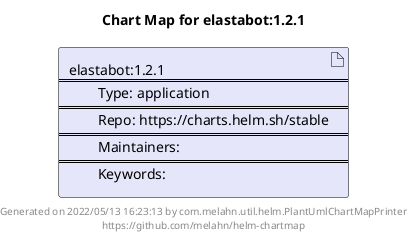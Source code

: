 @startuml
skinparam linetype ortho
skinparam backgroundColor white
skinparam usecaseBorderColor black
skinparam usecaseArrowColor LightSlateGray
skinparam artifactBorderColor black
skinparam artifactArrowColor LightSlateGray

title Chart Map for elastabot:1.2.1

'There is one referenced Helm Chart
artifact "elastabot:1.2.1\n====\n\tType: application\n====\n\tRepo: https://charts.helm.sh/stable\n====\n\tMaintainers: \n====\n\tKeywords: " as elastabot_1_2_1 #Lavender

'There are 0 referenced Docker Images

'Chart Dependencies

center footer Generated on 2022/05/13 16:23:13 by com.melahn.util.helm.PlantUmlChartMapPrinter\nhttps://github.com/melahn/helm-chartmap
@enduml
